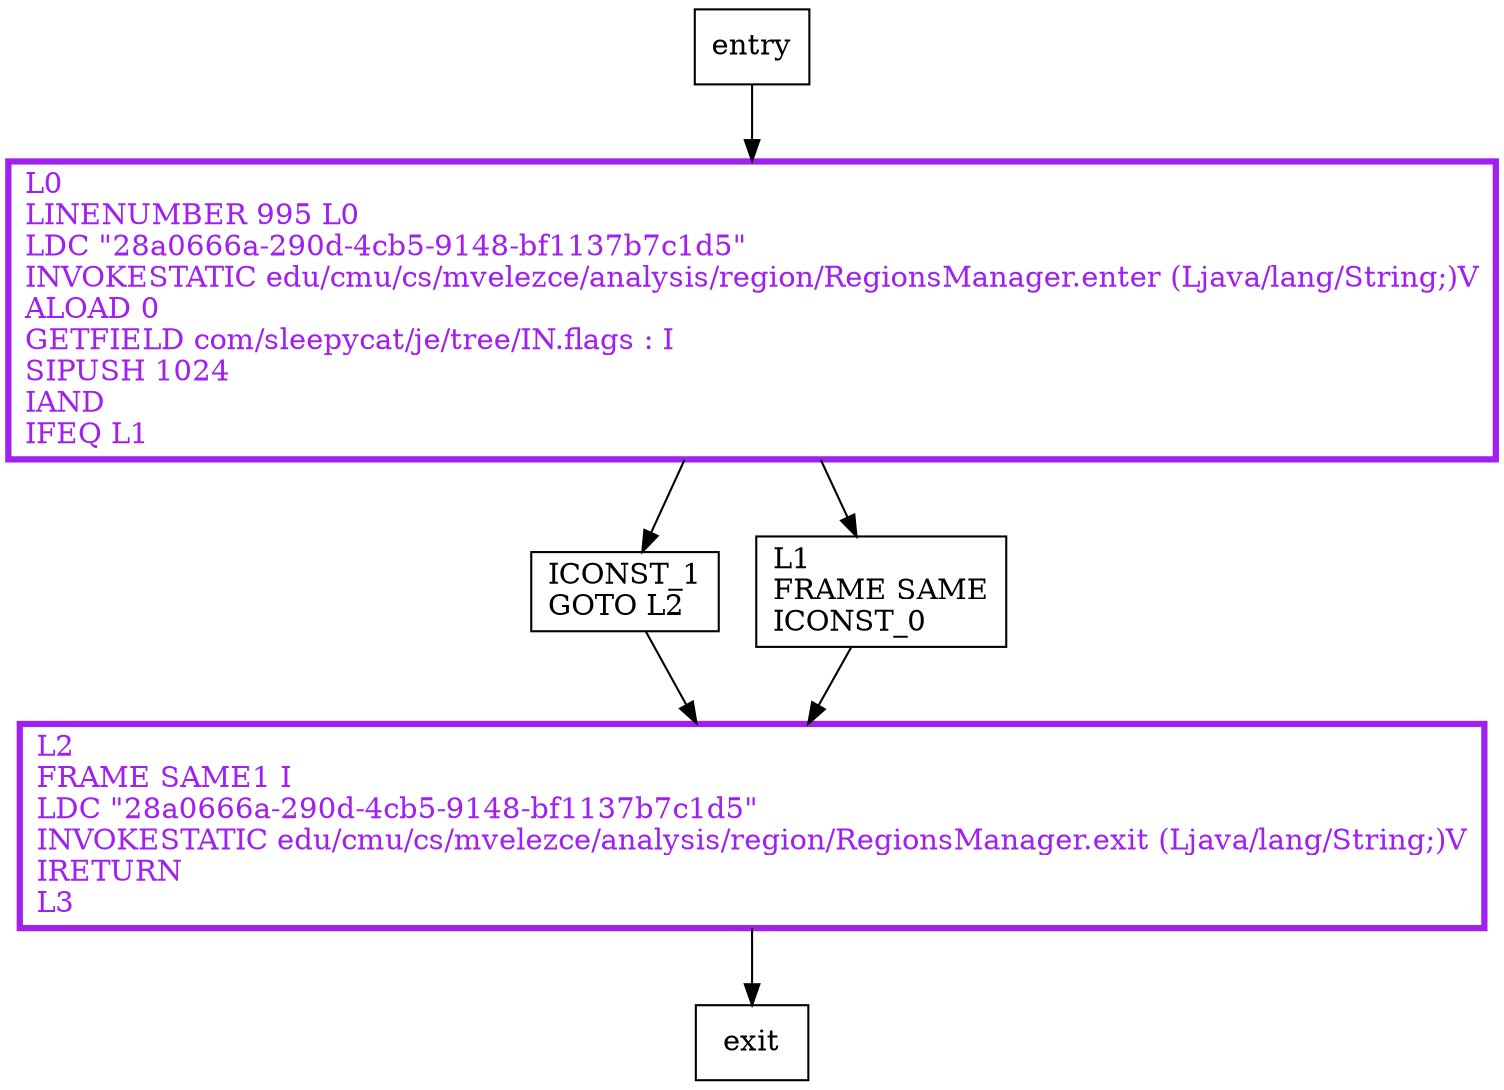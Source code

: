 digraph isExpirationInHours {
node [shape=record];
427911962 [label="L0\lLINENUMBER 995 L0\lLDC \"28a0666a-290d-4cb5-9148-bf1137b7c1d5\"\lINVOKESTATIC edu/cmu/cs/mvelezce/analysis/region/RegionsManager.enter (Ljava/lang/String;)V\lALOAD 0\lGETFIELD com/sleepycat/je/tree/IN.flags : I\lSIPUSH 1024\lIAND\lIFEQ L1\l"];
1106157176 [label="L2\lFRAME SAME1 I\lLDC \"28a0666a-290d-4cb5-9148-bf1137b7c1d5\"\lINVOKESTATIC edu/cmu/cs/mvelezce/analysis/region/RegionsManager.exit (Ljava/lang/String;)V\lIRETURN\lL3\l"];
419889037 [label="ICONST_1\lGOTO L2\l"];
86568961 [label="L1\lFRAME SAME\lICONST_0\l"];
entry;
exit;
427911962 -> 419889037;
427911962 -> 86568961;
entry -> 427911962;
1106157176 -> exit;
419889037 -> 1106157176;
86568961 -> 1106157176;
427911962[fontcolor="purple", penwidth=3, color="purple"];
1106157176[fontcolor="purple", penwidth=3, color="purple"];
}
